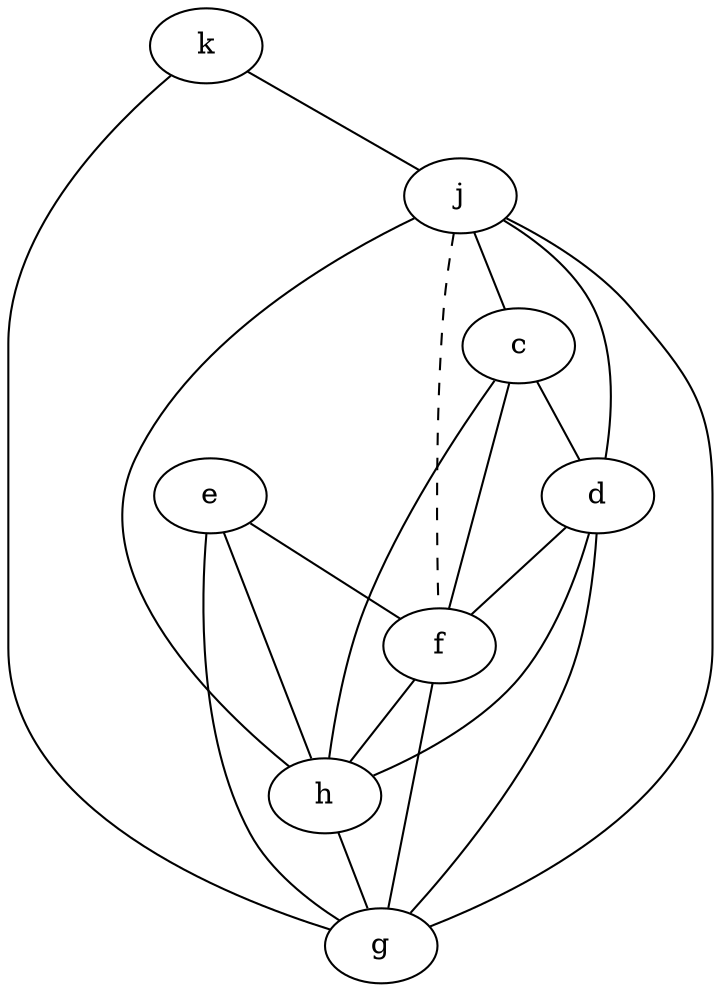 
graph interference {
    k -- j
	
	g -- k
	g -- j
	
//h -- k
	h -- j
	h -- g
	
//f -- j
	f -- g
	f -- h
	
	e -- g
	e -- h
	e -- f
	
	d -- g
	d -- h
	d -- f
//d -- e
	
//c -- g
	c -- h
	c -- f
	c -- d
	
	j -- f [style=dashed]
	j -- d
	j -- c
}

